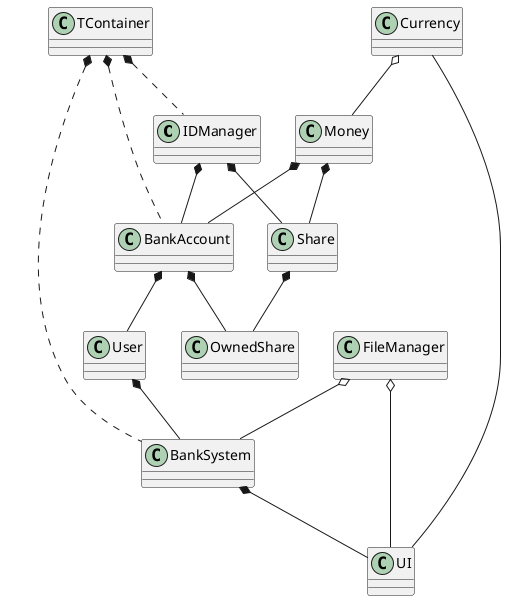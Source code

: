 @startuml
class IDManager
class Share
class OwnedShare
class BankAccount
class User
class Money
class BankSystem
class FileManager
class Currency
class UI
class TContainer

IDManager *-- Share
Share *-- OwnedShare

IDManager *-- BankAccount
BankAccount *-- User

BankAccount *-- OwnedShare

Money *-- Share
Money *-- BankAccount

Currency o-- Money

FileManager o-- BankSystem
User *-- BankSystem
BankSystem *-- UI

FileManager o-- UI
Currency -- UI

TContainer *.. BankSystem
TContainer *.. BankAccount
TContainer *.. IDManager
@enduml